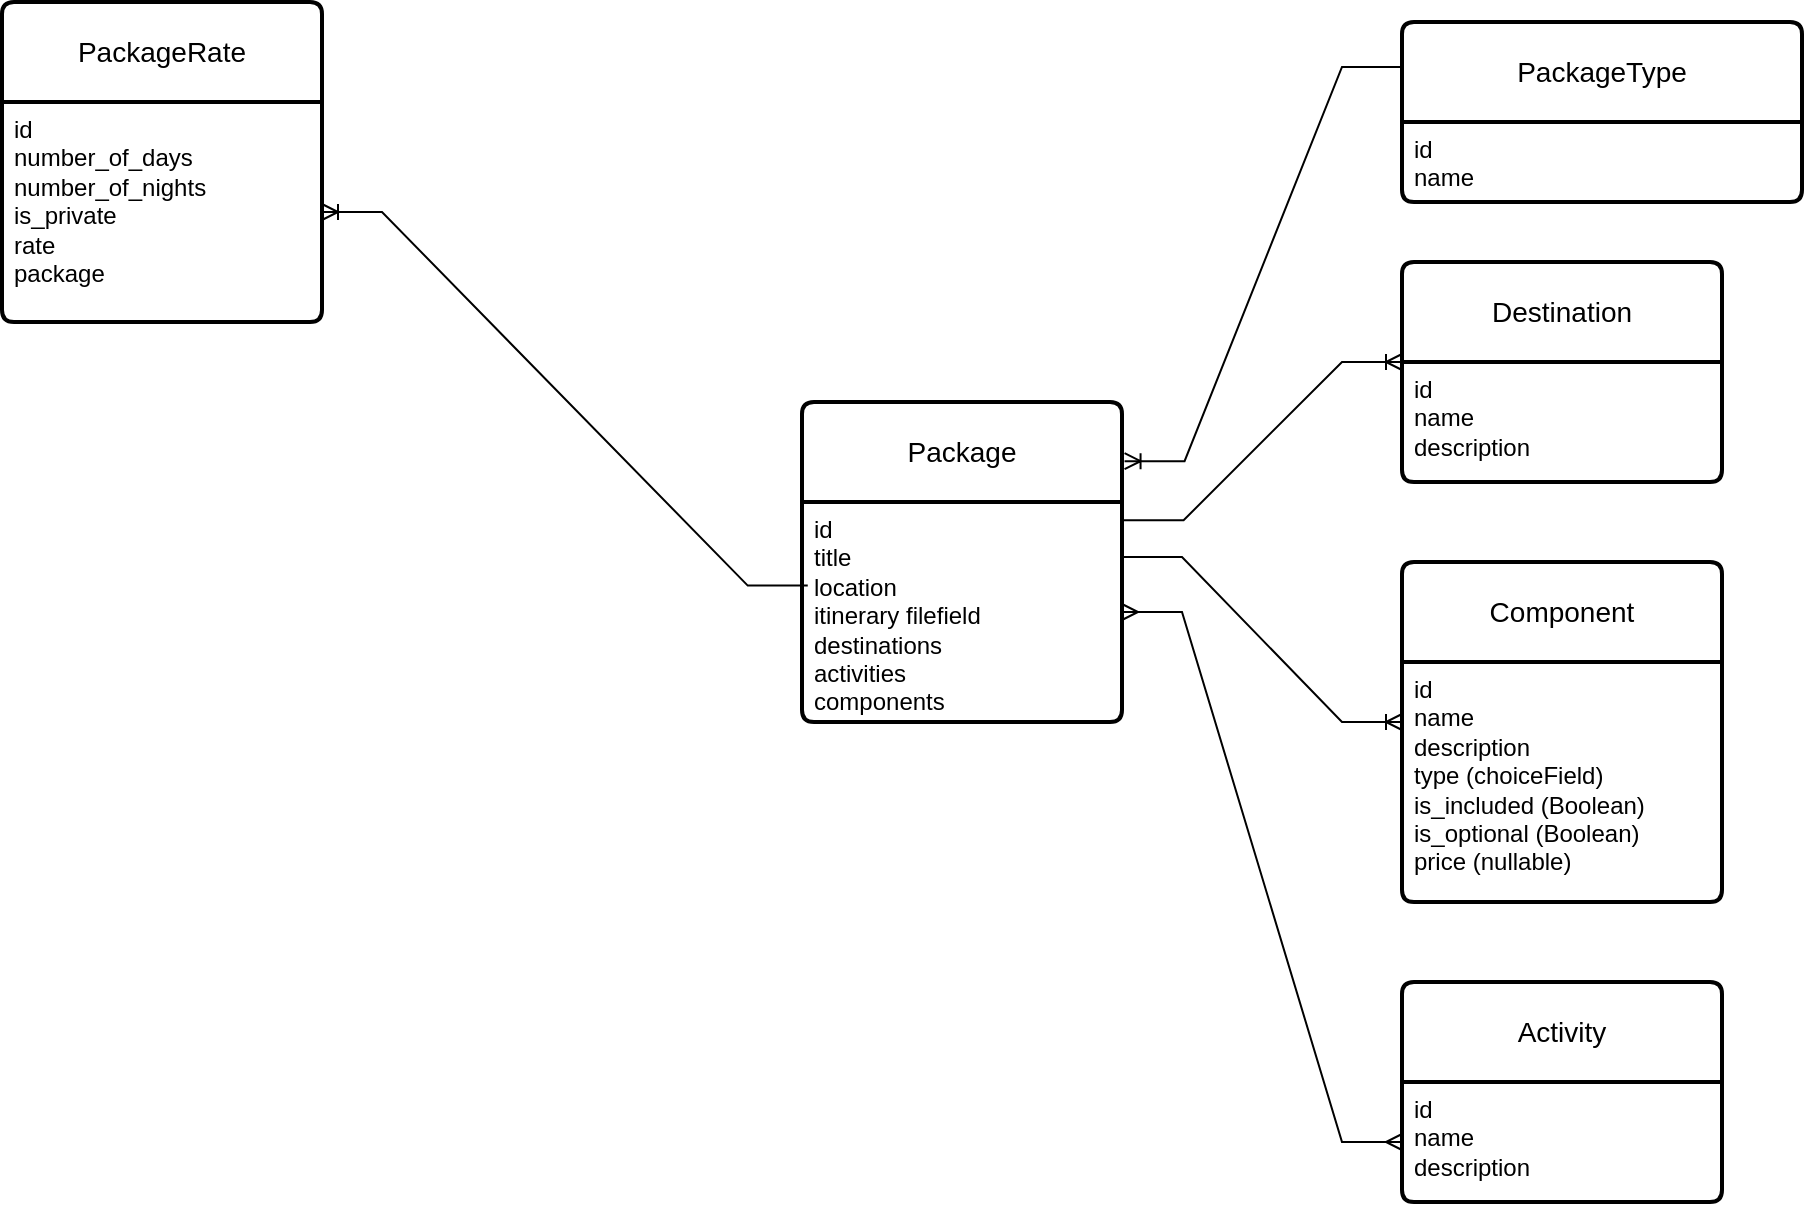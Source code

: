 <mxfile version="22.1.11" type="github">
  <diagram id="R2lEEEUBdFMjLlhIrx00" name="Page-1">
    <mxGraphModel dx="1764" dy="374" grid="1" gridSize="10" guides="1" tooltips="1" connect="1" arrows="1" fold="1" page="1" pageScale="1" pageWidth="850" pageHeight="1100" math="0" shadow="0" extFonts="Permanent Marker^https://fonts.googleapis.com/css?family=Permanent+Marker">
      <root>
        <mxCell id="0" />
        <mxCell id="1" parent="0" />
        <mxCell id="qWtolJTuulnWUpJ36A6X-15" value="Package" style="swimlane;childLayout=stackLayout;horizontal=1;startSize=50;horizontalStack=0;rounded=1;fontSize=14;fontStyle=0;strokeWidth=2;resizeParent=0;resizeLast=1;shadow=0;dashed=0;align=center;arcSize=4;whiteSpace=wrap;html=1;" vertex="1" parent="1">
          <mxGeometry x="340" y="310" width="160" height="160" as="geometry" />
        </mxCell>
        <mxCell id="qWtolJTuulnWUpJ36A6X-16" value="id&lt;br&gt;title&lt;br style=&quot;border-color: var(--border-color);&quot;&gt;location&lt;br style=&quot;border-color: var(--border-color);&quot;&gt;itinerary filefield&lt;br&gt;destinations&lt;br&gt;activities&lt;br&gt;components" style="align=left;strokeColor=none;fillColor=none;spacingLeft=4;fontSize=12;verticalAlign=top;resizable=0;rotatable=0;part=1;html=1;" vertex="1" parent="qWtolJTuulnWUpJ36A6X-15">
          <mxGeometry y="50" width="160" height="110" as="geometry" />
        </mxCell>
        <mxCell id="qWtolJTuulnWUpJ36A6X-17" value="" style="edgeStyle=entityRelationEdgeStyle;fontSize=12;html=1;endArrow=ERoneToMany;rounded=0;entryX=0;entryY=0.25;entryDx=0;entryDy=0;exitX=1;exitY=0.25;exitDx=0;exitDy=0;" edge="1" parent="1" source="qWtolJTuulnWUpJ36A6X-16" target="qWtolJTuulnWUpJ36A6X-19">
          <mxGeometry width="100" height="100" relative="1" as="geometry">
            <mxPoint x="500" y="415" as="sourcePoint" />
            <mxPoint x="560" y="385" as="targetPoint" />
          </mxGeometry>
        </mxCell>
        <mxCell id="qWtolJTuulnWUpJ36A6X-18" value="Component" style="swimlane;childLayout=stackLayout;horizontal=1;startSize=50;horizontalStack=0;rounded=1;fontSize=14;fontStyle=0;strokeWidth=2;resizeParent=0;resizeLast=1;shadow=0;dashed=0;align=center;arcSize=4;whiteSpace=wrap;html=1;" vertex="1" parent="1">
          <mxGeometry x="640" y="390" width="160" height="170" as="geometry" />
        </mxCell>
        <mxCell id="qWtolJTuulnWUpJ36A6X-19" value="id&lt;br&gt;name&lt;br&gt;description&lt;br&gt;type (choiceField)&lt;br&gt;is_included (Boolean)&lt;br&gt;is_optional (Boolean)&lt;br&gt;price (nullable)" style="align=left;strokeColor=none;fillColor=none;spacingLeft=4;fontSize=12;verticalAlign=top;resizable=0;rotatable=0;part=1;html=1;" vertex="1" parent="qWtolJTuulnWUpJ36A6X-18">
          <mxGeometry y="50" width="160" height="120" as="geometry" />
        </mxCell>
        <mxCell id="qWtolJTuulnWUpJ36A6X-20" value="Destination" style="swimlane;childLayout=stackLayout;horizontal=1;startSize=50;horizontalStack=0;rounded=1;fontSize=14;fontStyle=0;strokeWidth=2;resizeParent=0;resizeLast=1;shadow=0;dashed=0;align=center;arcSize=4;whiteSpace=wrap;html=1;" vertex="1" parent="1">
          <mxGeometry x="640" y="240" width="160" height="110" as="geometry" />
        </mxCell>
        <mxCell id="qWtolJTuulnWUpJ36A6X-21" value="id&lt;br&gt;name&lt;br&gt;description" style="align=left;strokeColor=none;fillColor=none;spacingLeft=4;fontSize=12;verticalAlign=top;resizable=0;rotatable=0;part=1;html=1;" vertex="1" parent="qWtolJTuulnWUpJ36A6X-20">
          <mxGeometry y="50" width="160" height="60" as="geometry" />
        </mxCell>
        <mxCell id="qWtolJTuulnWUpJ36A6X-22" style="edgeStyle=orthogonalEdgeStyle;rounded=0;orthogonalLoop=1;jettySize=auto;html=1;exitX=0.5;exitY=1;exitDx=0;exitDy=0;" edge="1" parent="qWtolJTuulnWUpJ36A6X-20" source="qWtolJTuulnWUpJ36A6X-21" target="qWtolJTuulnWUpJ36A6X-21">
          <mxGeometry relative="1" as="geometry" />
        </mxCell>
        <mxCell id="qWtolJTuulnWUpJ36A6X-23" style="edgeStyle=orthogonalEdgeStyle;rounded=0;orthogonalLoop=1;jettySize=auto;html=1;exitX=0.5;exitY=1;exitDx=0;exitDy=0;" edge="1" parent="qWtolJTuulnWUpJ36A6X-20" source="qWtolJTuulnWUpJ36A6X-21" target="qWtolJTuulnWUpJ36A6X-21">
          <mxGeometry relative="1" as="geometry" />
        </mxCell>
        <mxCell id="qWtolJTuulnWUpJ36A6X-24" value="Activity" style="swimlane;childLayout=stackLayout;horizontal=1;startSize=50;horizontalStack=0;rounded=1;fontSize=14;fontStyle=0;strokeWidth=2;resizeParent=0;resizeLast=1;shadow=0;dashed=0;align=center;arcSize=4;whiteSpace=wrap;html=1;" vertex="1" parent="1">
          <mxGeometry x="640" y="600" width="160" height="110" as="geometry" />
        </mxCell>
        <mxCell id="qWtolJTuulnWUpJ36A6X-25" value="id&lt;br&gt;name&lt;br&gt;description&lt;br&gt;" style="align=left;strokeColor=none;fillColor=none;spacingLeft=4;fontSize=12;verticalAlign=top;resizable=0;rotatable=0;part=1;html=1;" vertex="1" parent="qWtolJTuulnWUpJ36A6X-24">
          <mxGeometry y="50" width="160" height="60" as="geometry" />
        </mxCell>
        <mxCell id="qWtolJTuulnWUpJ36A6X-26" value="" style="edgeStyle=entityRelationEdgeStyle;fontSize=12;html=1;endArrow=ERmany;startArrow=ERmany;rounded=0;entryX=0;entryY=0.5;entryDx=0;entryDy=0;exitX=1;exitY=0.5;exitDx=0;exitDy=0;" edge="1" parent="1" source="qWtolJTuulnWUpJ36A6X-16" target="qWtolJTuulnWUpJ36A6X-25">
          <mxGeometry width="100" height="100" relative="1" as="geometry">
            <mxPoint x="500" y="443" as="sourcePoint" />
            <mxPoint x="360" y="405" as="targetPoint" />
            <Array as="points">
              <mxPoint x="350" y="530" />
              <mxPoint x="310" y="581.25" />
            </Array>
          </mxGeometry>
        </mxCell>
        <mxCell id="qWtolJTuulnWUpJ36A6X-27" value="PackageType" style="swimlane;childLayout=stackLayout;horizontal=1;startSize=50;horizontalStack=0;rounded=1;fontSize=14;fontStyle=0;strokeWidth=2;resizeParent=0;resizeLast=1;shadow=0;dashed=0;align=center;arcSize=4;whiteSpace=wrap;html=1;" vertex="1" parent="1">
          <mxGeometry x="640" y="120" width="200" height="90" as="geometry" />
        </mxCell>
        <mxCell id="qWtolJTuulnWUpJ36A6X-28" value="id&lt;br&gt;name" style="align=left;strokeColor=none;fillColor=none;spacingLeft=4;fontSize=12;verticalAlign=top;resizable=0;rotatable=0;part=1;html=1;" vertex="1" parent="qWtolJTuulnWUpJ36A6X-27">
          <mxGeometry y="50" width="200" height="40" as="geometry" />
        </mxCell>
        <mxCell id="qWtolJTuulnWUpJ36A6X-29" value="" style="edgeStyle=entityRelationEdgeStyle;fontSize=12;html=1;endArrow=ERoneToMany;rounded=0;exitX=0;exitY=0.25;exitDx=0;exitDy=0;entryX=1.008;entryY=0.185;entryDx=0;entryDy=0;entryPerimeter=0;" edge="1" parent="1" source="qWtolJTuulnWUpJ36A6X-27" target="qWtolJTuulnWUpJ36A6X-15">
          <mxGeometry width="100" height="100" relative="1" as="geometry">
            <mxPoint x="370" y="210" as="sourcePoint" />
            <mxPoint x="390" y="352.5" as="targetPoint" />
          </mxGeometry>
        </mxCell>
        <mxCell id="qWtolJTuulnWUpJ36A6X-30" value="" style="edgeStyle=entityRelationEdgeStyle;fontSize=12;html=1;endArrow=ERoneToMany;rounded=0;exitX=1.005;exitY=0.083;exitDx=0;exitDy=0;entryX=0;entryY=0;entryDx=0;entryDy=0;exitPerimeter=0;" edge="1" parent="1" source="qWtolJTuulnWUpJ36A6X-16" target="qWtolJTuulnWUpJ36A6X-21">
          <mxGeometry width="100" height="100" relative="1" as="geometry">
            <mxPoint x="400" y="210" as="sourcePoint" />
            <mxPoint x="500" y="110" as="targetPoint" />
          </mxGeometry>
        </mxCell>
        <mxCell id="qWtolJTuulnWUpJ36A6X-31" value="PackageRate" style="swimlane;childLayout=stackLayout;horizontal=1;startSize=50;horizontalStack=0;rounded=1;fontSize=14;fontStyle=0;strokeWidth=2;resizeParent=0;resizeLast=1;shadow=0;dashed=0;align=center;arcSize=4;whiteSpace=wrap;html=1;" vertex="1" parent="1">
          <mxGeometry x="-60" y="110" width="160" height="160" as="geometry" />
        </mxCell>
        <mxCell id="qWtolJTuulnWUpJ36A6X-32" value="id&lt;br&gt;number_of_days&lt;br&gt;number_of_nights&lt;br&gt;is_private&lt;br&gt;rate&lt;br&gt;package" style="align=left;strokeColor=none;fillColor=none;spacingLeft=4;fontSize=12;verticalAlign=top;resizable=0;rotatable=0;part=1;html=1;" vertex="1" parent="qWtolJTuulnWUpJ36A6X-31">
          <mxGeometry y="50" width="160" height="110" as="geometry" />
        </mxCell>
        <mxCell id="qWtolJTuulnWUpJ36A6X-33" value="" style="edgeStyle=entityRelationEdgeStyle;fontSize=12;html=1;endArrow=ERoneToMany;rounded=0;entryX=1;entryY=0.5;entryDx=0;entryDy=0;exitX=0.018;exitY=0.38;exitDx=0;exitDy=0;exitPerimeter=0;" edge="1" parent="1" target="qWtolJTuulnWUpJ36A6X-32" source="qWtolJTuulnWUpJ36A6X-16">
          <mxGeometry width="100" height="100" relative="1" as="geometry">
            <mxPoint x="340" y="388" as="sourcePoint" />
            <mxPoint x="500" y="20" as="targetPoint" />
          </mxGeometry>
        </mxCell>
      </root>
    </mxGraphModel>
  </diagram>
</mxfile>
